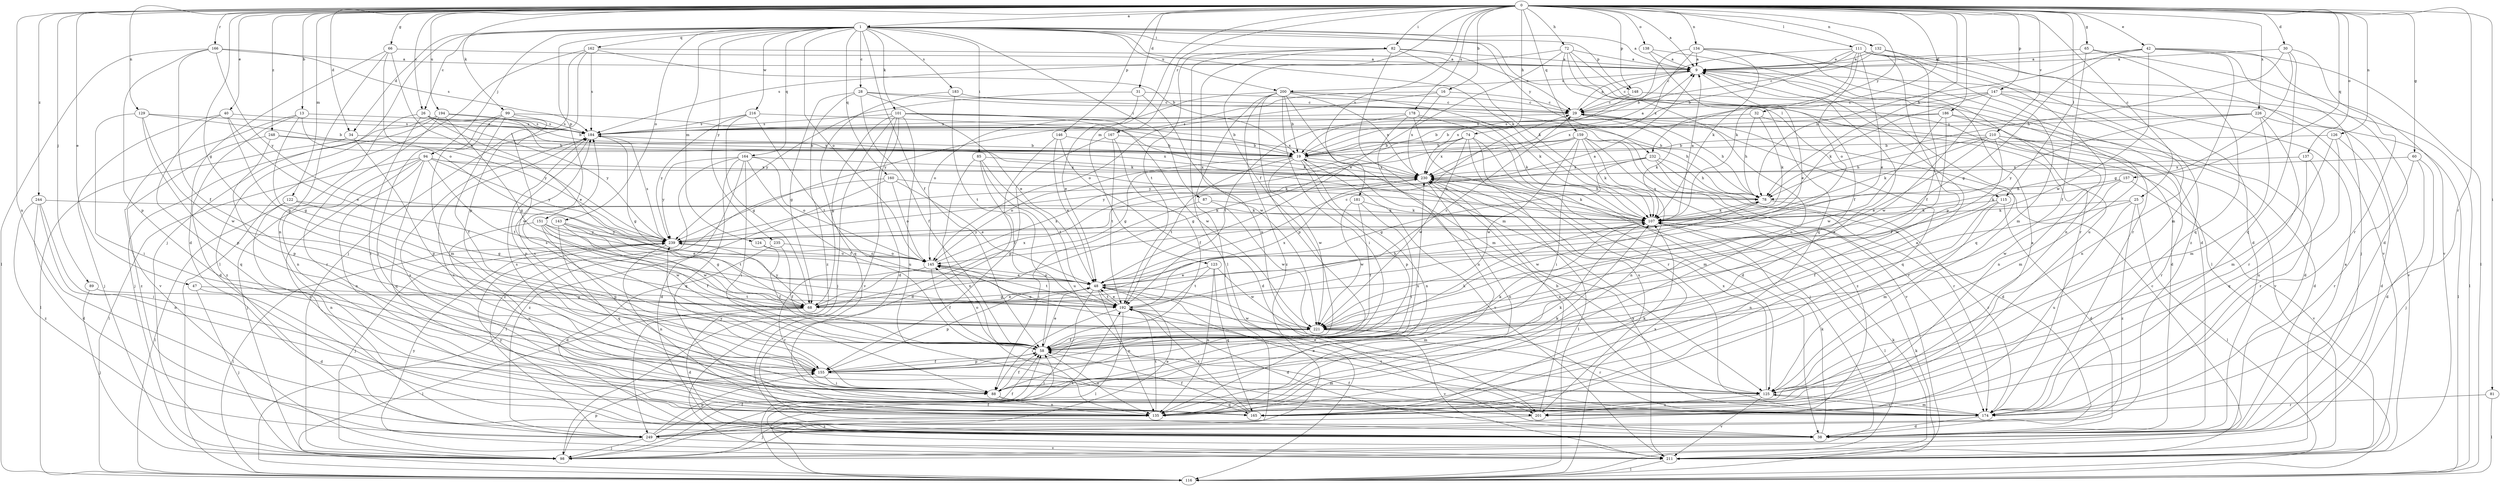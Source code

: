 strict digraph  {
0;
1;
9;
13;
16;
19;
25;
26;
28;
29;
30;
31;
32;
34;
38;
40;
42;
47;
48;
58;
60;
65;
66;
68;
72;
74;
78;
81;
82;
85;
87;
88;
89;
94;
98;
99;
101;
107;
111;
115;
116;
122;
123;
124;
125;
126;
129;
132;
134;
135;
137;
138;
143;
145;
146;
147;
148;
151;
155;
157;
159;
160;
162;
164;
165;
166;
167;
174;
178;
181;
183;
184;
186;
192;
194;
200;
201;
210;
211;
216;
221;
226;
230;
232;
235;
239;
244;
248;
249;
0 -> 1  [label=a];
0 -> 9  [label=a];
0 -> 13  [label=b];
0 -> 16  [label=b];
0 -> 25  [label=c];
0 -> 26  [label=c];
0 -> 30  [label=d];
0 -> 31  [label=d];
0 -> 32  [label=d];
0 -> 34  [label=d];
0 -> 40  [label=e];
0 -> 42  [label=e];
0 -> 47  [label=e];
0 -> 58  [label=f];
0 -> 60  [label=g];
0 -> 65  [label=g];
0 -> 66  [label=g];
0 -> 68  [label=g];
0 -> 72  [label=h];
0 -> 74  [label=h];
0 -> 78  [label=h];
0 -> 81  [label=i];
0 -> 82  [label=i];
0 -> 89  [label=j];
0 -> 99  [label=k];
0 -> 111  [label=l];
0 -> 115  [label=l];
0 -> 122  [label=m];
0 -> 123  [label=m];
0 -> 126  [label=n];
0 -> 129  [label=n];
0 -> 132  [label=n];
0 -> 134  [label=n];
0 -> 135  [label=n];
0 -> 137  [label=o];
0 -> 138  [label=o];
0 -> 146  [label=p];
0 -> 147  [label=p];
0 -> 148  [label=p];
0 -> 157  [label=q];
0 -> 159  [label=q];
0 -> 166  [label=r];
0 -> 167  [label=r];
0 -> 174  [label=r];
0 -> 178  [label=s];
0 -> 181  [label=s];
0 -> 186  [label=t];
0 -> 194  [label=u];
0 -> 210  [label=v];
0 -> 226  [label=x];
0 -> 232  [label=y];
0 -> 244  [label=z];
0 -> 248  [label=z];
1 -> 9  [label=a];
1 -> 26  [label=c];
1 -> 28  [label=c];
1 -> 34  [label=d];
1 -> 58  [label=f];
1 -> 82  [label=i];
1 -> 85  [label=i];
1 -> 87  [label=i];
1 -> 94  [label=j];
1 -> 98  [label=j];
1 -> 101  [label=k];
1 -> 107  [label=k];
1 -> 115  [label=l];
1 -> 124  [label=m];
1 -> 143  [label=o];
1 -> 145  [label=o];
1 -> 148  [label=p];
1 -> 151  [label=p];
1 -> 160  [label=q];
1 -> 162  [label=q];
1 -> 164  [label=q];
1 -> 183  [label=s];
1 -> 200  [label=u];
1 -> 216  [label=w];
1 -> 232  [label=y];
1 -> 235  [label=y];
9 -> 29  [label=c];
9 -> 48  [label=e];
9 -> 165  [label=q];
9 -> 200  [label=u];
13 -> 38  [label=d];
13 -> 68  [label=g];
13 -> 184  [label=s];
13 -> 211  [label=v];
13 -> 239  [label=y];
16 -> 29  [label=c];
16 -> 145  [label=o];
16 -> 230  [label=x];
16 -> 239  [label=y];
19 -> 9  [label=a];
19 -> 135  [label=n];
19 -> 145  [label=o];
19 -> 155  [label=p];
19 -> 192  [label=t];
19 -> 211  [label=v];
19 -> 221  [label=w];
19 -> 230  [label=x];
25 -> 58  [label=f];
25 -> 107  [label=k];
25 -> 116  [label=l];
25 -> 201  [label=u];
25 -> 249  [label=z];
26 -> 19  [label=b];
26 -> 48  [label=e];
26 -> 88  [label=i];
26 -> 135  [label=n];
26 -> 184  [label=s];
26 -> 230  [label=x];
26 -> 239  [label=y];
28 -> 29  [label=c];
28 -> 48  [label=e];
28 -> 58  [label=f];
28 -> 68  [label=g];
28 -> 78  [label=h];
28 -> 249  [label=z];
29 -> 9  [label=a];
29 -> 78  [label=h];
29 -> 107  [label=k];
29 -> 165  [label=q];
29 -> 184  [label=s];
30 -> 9  [label=a];
30 -> 68  [label=g];
30 -> 78  [label=h];
30 -> 165  [label=q];
30 -> 174  [label=r];
31 -> 29  [label=c];
31 -> 48  [label=e];
31 -> 221  [label=w];
31 -> 239  [label=y];
32 -> 78  [label=h];
32 -> 107  [label=k];
32 -> 184  [label=s];
32 -> 211  [label=v];
34 -> 19  [label=b];
34 -> 116  [label=l];
34 -> 155  [label=p];
38 -> 107  [label=k];
38 -> 239  [label=y];
40 -> 48  [label=e];
40 -> 68  [label=g];
40 -> 98  [label=j];
40 -> 165  [label=q];
40 -> 184  [label=s];
42 -> 9  [label=a];
42 -> 38  [label=d];
42 -> 68  [label=g];
42 -> 78  [label=h];
42 -> 98  [label=j];
42 -> 116  [label=l];
42 -> 125  [label=m];
42 -> 221  [label=w];
47 -> 38  [label=d];
47 -> 68  [label=g];
47 -> 98  [label=j];
48 -> 29  [label=c];
48 -> 68  [label=g];
48 -> 116  [label=l];
48 -> 125  [label=m];
48 -> 135  [label=n];
48 -> 145  [label=o];
48 -> 155  [label=p];
48 -> 192  [label=t];
58 -> 48  [label=e];
58 -> 107  [label=k];
58 -> 135  [label=n];
58 -> 145  [label=o];
58 -> 155  [label=p];
58 -> 184  [label=s];
60 -> 38  [label=d];
60 -> 98  [label=j];
60 -> 174  [label=r];
60 -> 230  [label=x];
65 -> 9  [label=a];
65 -> 58  [label=f];
65 -> 165  [label=q];
65 -> 211  [label=v];
66 -> 9  [label=a];
66 -> 38  [label=d];
66 -> 135  [label=n];
66 -> 145  [label=o];
66 -> 239  [label=y];
68 -> 38  [label=d];
68 -> 48  [label=e];
68 -> 78  [label=h];
68 -> 116  [label=l];
68 -> 230  [label=x];
68 -> 239  [label=y];
72 -> 9  [label=a];
72 -> 48  [label=e];
72 -> 116  [label=l];
72 -> 135  [label=n];
72 -> 165  [label=q];
72 -> 174  [label=r];
72 -> 184  [label=s];
74 -> 19  [label=b];
74 -> 68  [label=g];
74 -> 98  [label=j];
74 -> 125  [label=m];
74 -> 201  [label=u];
74 -> 221  [label=w];
74 -> 230  [label=x];
78 -> 107  [label=k];
78 -> 174  [label=r];
78 -> 221  [label=w];
78 -> 230  [label=x];
81 -> 116  [label=l];
81 -> 174  [label=r];
82 -> 9  [label=a];
82 -> 29  [label=c];
82 -> 107  [label=k];
82 -> 116  [label=l];
82 -> 125  [label=m];
82 -> 192  [label=t];
82 -> 201  [label=u];
85 -> 38  [label=d];
85 -> 135  [label=n];
85 -> 192  [label=t];
85 -> 201  [label=u];
85 -> 230  [label=x];
87 -> 88  [label=i];
87 -> 107  [label=k];
87 -> 221  [label=w];
88 -> 9  [label=a];
88 -> 58  [label=f];
88 -> 107  [label=k];
88 -> 135  [label=n];
88 -> 165  [label=q];
88 -> 184  [label=s];
88 -> 230  [label=x];
88 -> 239  [label=y];
89 -> 98  [label=j];
89 -> 192  [label=t];
94 -> 98  [label=j];
94 -> 107  [label=k];
94 -> 116  [label=l];
94 -> 135  [label=n];
94 -> 165  [label=q];
94 -> 192  [label=t];
94 -> 230  [label=x];
94 -> 239  [label=y];
94 -> 249  [label=z];
98 -> 58  [label=f];
98 -> 155  [label=p];
98 -> 192  [label=t];
99 -> 58  [label=f];
99 -> 88  [label=i];
99 -> 125  [label=m];
99 -> 184  [label=s];
99 -> 221  [label=w];
99 -> 230  [label=x];
101 -> 19  [label=b];
101 -> 38  [label=d];
101 -> 68  [label=g];
101 -> 78  [label=h];
101 -> 98  [label=j];
101 -> 184  [label=s];
101 -> 201  [label=u];
101 -> 211  [label=v];
101 -> 221  [label=w];
107 -> 9  [label=a];
107 -> 116  [label=l];
107 -> 239  [label=y];
111 -> 9  [label=a];
111 -> 19  [label=b];
111 -> 29  [label=c];
111 -> 48  [label=e];
111 -> 107  [label=k];
111 -> 125  [label=m];
111 -> 135  [label=n];
111 -> 145  [label=o];
111 -> 155  [label=p];
111 -> 211  [label=v];
111 -> 249  [label=z];
115 -> 38  [label=d];
115 -> 107  [label=k];
115 -> 125  [label=m];
115 -> 135  [label=n];
116 -> 107  [label=k];
116 -> 230  [label=x];
122 -> 68  [label=g];
122 -> 107  [label=k];
122 -> 116  [label=l];
122 -> 135  [label=n];
123 -> 48  [label=e];
123 -> 135  [label=n];
123 -> 165  [label=q];
123 -> 192  [label=t];
123 -> 221  [label=w];
124 -> 58  [label=f];
124 -> 145  [label=o];
125 -> 48  [label=e];
125 -> 174  [label=r];
125 -> 201  [label=u];
125 -> 211  [label=v];
125 -> 230  [label=x];
126 -> 19  [label=b];
126 -> 38  [label=d];
126 -> 125  [label=m];
126 -> 201  [label=u];
129 -> 19  [label=b];
129 -> 88  [label=i];
129 -> 155  [label=p];
129 -> 184  [label=s];
129 -> 221  [label=w];
132 -> 9  [label=a];
132 -> 29  [label=c];
132 -> 38  [label=d];
132 -> 58  [label=f];
134 -> 9  [label=a];
134 -> 19  [label=b];
134 -> 38  [label=d];
134 -> 107  [label=k];
134 -> 201  [label=u];
134 -> 230  [label=x];
135 -> 9  [label=a];
135 -> 98  [label=j];
135 -> 107  [label=k];
135 -> 192  [label=t];
137 -> 165  [label=q];
137 -> 174  [label=r];
137 -> 230  [label=x];
138 -> 9  [label=a];
138 -> 58  [label=f];
138 -> 174  [label=r];
143 -> 58  [label=f];
143 -> 68  [label=g];
143 -> 165  [label=q];
143 -> 221  [label=w];
143 -> 239  [label=y];
145 -> 48  [label=e];
145 -> 58  [label=f];
145 -> 174  [label=r];
145 -> 192  [label=t];
145 -> 230  [label=x];
146 -> 19  [label=b];
146 -> 38  [label=d];
146 -> 48  [label=e];
146 -> 58  [label=f];
147 -> 29  [label=c];
147 -> 107  [label=k];
147 -> 116  [label=l];
147 -> 135  [label=n];
147 -> 211  [label=v];
147 -> 221  [label=w];
147 -> 230  [label=x];
148 -> 29  [label=c];
148 -> 38  [label=d];
148 -> 230  [label=x];
151 -> 48  [label=e];
151 -> 155  [label=p];
151 -> 192  [label=t];
151 -> 201  [label=u];
151 -> 221  [label=w];
151 -> 239  [label=y];
155 -> 58  [label=f];
155 -> 88  [label=i];
155 -> 107  [label=k];
155 -> 125  [label=m];
155 -> 184  [label=s];
157 -> 78  [label=h];
157 -> 107  [label=k];
157 -> 211  [label=v];
157 -> 221  [label=w];
159 -> 19  [label=b];
159 -> 68  [label=g];
159 -> 88  [label=i];
159 -> 107  [label=k];
159 -> 135  [label=n];
159 -> 174  [label=r];
159 -> 211  [label=v];
159 -> 221  [label=w];
159 -> 239  [label=y];
159 -> 249  [label=z];
160 -> 48  [label=e];
160 -> 78  [label=h];
160 -> 116  [label=l];
160 -> 145  [label=o];
160 -> 249  [label=z];
162 -> 9  [label=a];
162 -> 19  [label=b];
162 -> 98  [label=j];
162 -> 116  [label=l];
162 -> 155  [label=p];
162 -> 184  [label=s];
164 -> 38  [label=d];
164 -> 58  [label=f];
164 -> 88  [label=i];
164 -> 145  [label=o];
164 -> 165  [label=q];
164 -> 230  [label=x];
164 -> 239  [label=y];
164 -> 249  [label=z];
165 -> 9  [label=a];
165 -> 58  [label=f];
165 -> 107  [label=k];
165 -> 184  [label=s];
165 -> 192  [label=t];
166 -> 9  [label=a];
166 -> 58  [label=f];
166 -> 116  [label=l];
166 -> 155  [label=p];
166 -> 184  [label=s];
166 -> 239  [label=y];
167 -> 19  [label=b];
167 -> 58  [label=f];
167 -> 155  [label=p];
167 -> 192  [label=t];
174 -> 19  [label=b];
174 -> 38  [label=d];
174 -> 58  [label=f];
174 -> 125  [label=m];
174 -> 184  [label=s];
174 -> 192  [label=t];
178 -> 38  [label=d];
178 -> 107  [label=k];
178 -> 135  [label=n];
178 -> 174  [label=r];
178 -> 184  [label=s];
178 -> 192  [label=t];
181 -> 58  [label=f];
181 -> 88  [label=i];
181 -> 107  [label=k];
181 -> 221  [label=w];
183 -> 29  [label=c];
183 -> 165  [label=q];
183 -> 192  [label=t];
184 -> 19  [label=b];
184 -> 68  [label=g];
184 -> 155  [label=p];
186 -> 19  [label=b];
186 -> 38  [label=d];
186 -> 58  [label=f];
186 -> 135  [label=n];
186 -> 184  [label=s];
186 -> 221  [label=w];
192 -> 29  [label=c];
192 -> 38  [label=d];
192 -> 48  [label=e];
192 -> 88  [label=i];
192 -> 116  [label=l];
192 -> 221  [label=w];
192 -> 230  [label=x];
194 -> 68  [label=g];
194 -> 98  [label=j];
194 -> 107  [label=k];
194 -> 174  [label=r];
194 -> 184  [label=s];
194 -> 249  [label=z];
200 -> 19  [label=b];
200 -> 29  [label=c];
200 -> 88  [label=i];
200 -> 98  [label=j];
200 -> 107  [label=k];
200 -> 125  [label=m];
200 -> 145  [label=o];
200 -> 155  [label=p];
200 -> 230  [label=x];
200 -> 249  [label=z];
201 -> 48  [label=e];
201 -> 230  [label=x];
201 -> 249  [label=z];
210 -> 19  [label=b];
210 -> 38  [label=d];
210 -> 48  [label=e];
210 -> 78  [label=h];
210 -> 107  [label=k];
210 -> 125  [label=m];
210 -> 174  [label=r];
210 -> 221  [label=w];
211 -> 9  [label=a];
211 -> 29  [label=c];
211 -> 58  [label=f];
211 -> 107  [label=k];
211 -> 116  [label=l];
211 -> 230  [label=x];
211 -> 239  [label=y];
216 -> 68  [label=g];
216 -> 107  [label=k];
216 -> 184  [label=s];
216 -> 192  [label=t];
216 -> 239  [label=y];
221 -> 58  [label=f];
221 -> 145  [label=o];
221 -> 174  [label=r];
221 -> 211  [label=v];
226 -> 19  [label=b];
226 -> 116  [label=l];
226 -> 125  [label=m];
226 -> 174  [label=r];
226 -> 184  [label=s];
226 -> 239  [label=y];
230 -> 78  [label=h];
230 -> 107  [label=k];
230 -> 116  [label=l];
230 -> 135  [label=n];
232 -> 38  [label=d];
232 -> 68  [label=g];
232 -> 78  [label=h];
232 -> 174  [label=r];
232 -> 230  [label=x];
232 -> 239  [label=y];
235 -> 38  [label=d];
235 -> 58  [label=f];
235 -> 145  [label=o];
239 -> 9  [label=a];
239 -> 98  [label=j];
239 -> 116  [label=l];
239 -> 135  [label=n];
239 -> 145  [label=o];
239 -> 184  [label=s];
244 -> 38  [label=d];
244 -> 88  [label=i];
244 -> 107  [label=k];
244 -> 135  [label=n];
244 -> 249  [label=z];
248 -> 19  [label=b];
248 -> 155  [label=p];
248 -> 230  [label=x];
248 -> 249  [label=z];
249 -> 48  [label=e];
249 -> 58  [label=f];
249 -> 98  [label=j];
249 -> 155  [label=p];
249 -> 211  [label=v];
}
